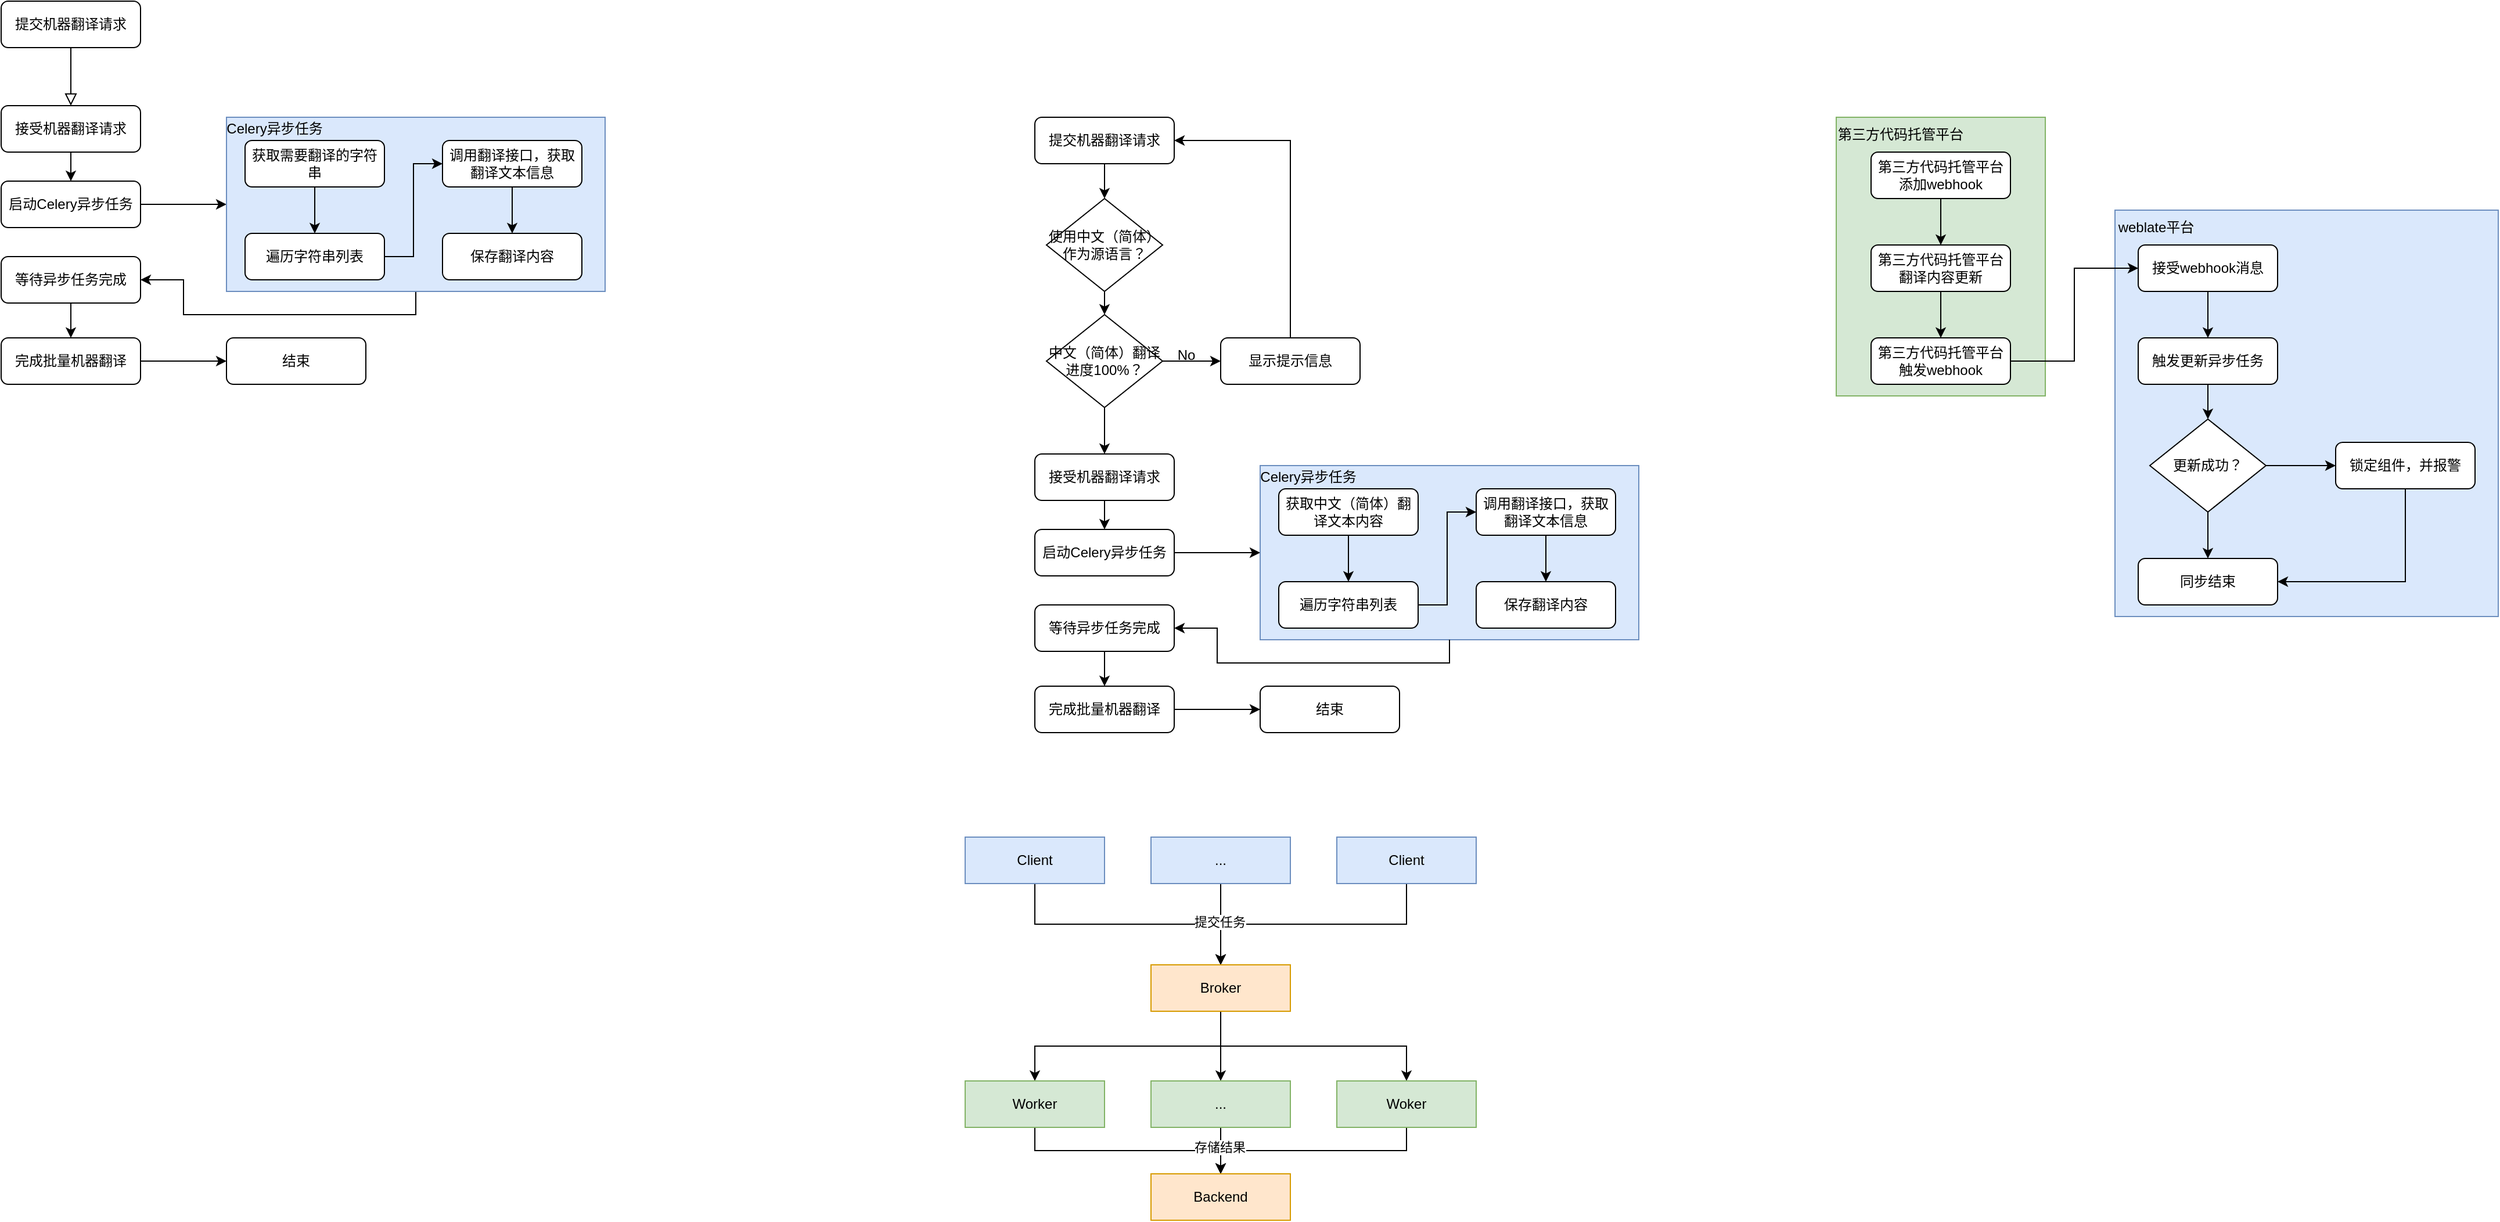 <mxfile version="21.2.2" type="github">
  <diagram id="C5RBs43oDa-KdzZeNtuy" name="Page-1">
    <mxGraphModel dx="1434" dy="750" grid="1" gridSize="10" guides="1" tooltips="1" connect="1" arrows="1" fold="1" page="1" pageScale="1" pageWidth="827" pageHeight="1169" math="0" shadow="0">
      <root>
        <mxCell id="WIyWlLk6GJQsqaUBKTNV-0" />
        <mxCell id="WIyWlLk6GJQsqaUBKTNV-1" parent="WIyWlLk6GJQsqaUBKTNV-0" />
        <mxCell id="vWsim1BH9OkrU2xUrlqa-159" value="" style="rounded=0;whiteSpace=wrap;html=1;fillColor=#dae8fc;strokeColor=#6c8ebf;" vertex="1" parent="WIyWlLk6GJQsqaUBKTNV-1">
          <mxGeometry x="1980" y="260" width="330" height="350" as="geometry" />
        </mxCell>
        <mxCell id="vWsim1BH9OkrU2xUrlqa-157" value="" style="rounded=0;whiteSpace=wrap;html=1;fillColor=#d5e8d4;strokeColor=#82b366;" vertex="1" parent="WIyWlLk6GJQsqaUBKTNV-1">
          <mxGeometry x="1740" y="180" width="180" height="240" as="geometry" />
        </mxCell>
        <mxCell id="vWsim1BH9OkrU2xUrlqa-30" style="edgeStyle=orthogonalEdgeStyle;rounded=0;orthogonalLoop=1;jettySize=auto;html=1;exitX=0.5;exitY=1;exitDx=0;exitDy=0;entryX=1;entryY=0.5;entryDx=0;entryDy=0;" edge="1" parent="WIyWlLk6GJQsqaUBKTNV-1" source="vWsim1BH9OkrU2xUrlqa-25" target="vWsim1BH9OkrU2xUrlqa-28">
          <mxGeometry relative="1" as="geometry" />
        </mxCell>
        <mxCell id="vWsim1BH9OkrU2xUrlqa-0" value="" style="rounded=0;html=1;jettySize=auto;orthogonalLoop=1;fontSize=11;endArrow=block;endFill=0;endSize=8;strokeWidth=1;shadow=0;labelBackgroundColor=none;edgeStyle=orthogonalEdgeStyle;" edge="1" parent="WIyWlLk6GJQsqaUBKTNV-1" source="vWsim1BH9OkrU2xUrlqa-1">
          <mxGeometry relative="1" as="geometry">
            <mxPoint x="220" y="170" as="targetPoint" />
          </mxGeometry>
        </mxCell>
        <mxCell id="vWsim1BH9OkrU2xUrlqa-1" value="提交机器翻译请求" style="rounded=1;whiteSpace=wrap;html=1;fontSize=12;glass=0;strokeWidth=1;shadow=0;" vertex="1" parent="WIyWlLk6GJQsqaUBKTNV-1">
          <mxGeometry x="160" y="80" width="120" height="40" as="geometry" />
        </mxCell>
        <mxCell id="vWsim1BH9OkrU2xUrlqa-32" style="edgeStyle=orthogonalEdgeStyle;rounded=0;orthogonalLoop=1;jettySize=auto;html=1;exitX=0.5;exitY=1;exitDx=0;exitDy=0;entryX=0.5;entryY=0;entryDx=0;entryDy=0;" edge="1" parent="WIyWlLk6GJQsqaUBKTNV-1" source="vWsim1BH9OkrU2xUrlqa-15" target="vWsim1BH9OkrU2xUrlqa-23">
          <mxGeometry relative="1" as="geometry" />
        </mxCell>
        <mxCell id="vWsim1BH9OkrU2xUrlqa-15" value="接受机器翻译请求" style="rounded=1;whiteSpace=wrap;html=1;fontSize=12;glass=0;strokeWidth=1;shadow=0;" vertex="1" parent="WIyWlLk6GJQsqaUBKTNV-1">
          <mxGeometry x="160" y="170" width="120" height="40" as="geometry" />
        </mxCell>
        <mxCell id="vWsim1BH9OkrU2xUrlqa-27" style="edgeStyle=orthogonalEdgeStyle;rounded=0;orthogonalLoop=1;jettySize=auto;html=1;exitX=1;exitY=0.5;exitDx=0;exitDy=0;entryX=0;entryY=0.5;entryDx=0;entryDy=0;" edge="1" parent="WIyWlLk6GJQsqaUBKTNV-1" source="vWsim1BH9OkrU2xUrlqa-23" target="vWsim1BH9OkrU2xUrlqa-25">
          <mxGeometry relative="1" as="geometry" />
        </mxCell>
        <mxCell id="vWsim1BH9OkrU2xUrlqa-23" value="启动Celery异步任务" style="rounded=1;whiteSpace=wrap;html=1;fontSize=12;glass=0;strokeWidth=1;shadow=0;" vertex="1" parent="WIyWlLk6GJQsqaUBKTNV-1">
          <mxGeometry x="160" y="235" width="120" height="40" as="geometry" />
        </mxCell>
        <mxCell id="vWsim1BH9OkrU2xUrlqa-31" style="edgeStyle=orthogonalEdgeStyle;rounded=0;orthogonalLoop=1;jettySize=auto;html=1;exitX=0.5;exitY=1;exitDx=0;exitDy=0;entryX=0.5;entryY=0;entryDx=0;entryDy=0;" edge="1" parent="WIyWlLk6GJQsqaUBKTNV-1" source="vWsim1BH9OkrU2xUrlqa-28" target="vWsim1BH9OkrU2xUrlqa-29">
          <mxGeometry relative="1" as="geometry" />
        </mxCell>
        <mxCell id="vWsim1BH9OkrU2xUrlqa-28" value="等待异步任务完成" style="rounded=1;whiteSpace=wrap;html=1;fontSize=12;glass=0;strokeWidth=1;shadow=0;" vertex="1" parent="WIyWlLk6GJQsqaUBKTNV-1">
          <mxGeometry x="160" y="300" width="120" height="40" as="geometry" />
        </mxCell>
        <mxCell id="vWsim1BH9OkrU2xUrlqa-35" style="edgeStyle=orthogonalEdgeStyle;rounded=0;orthogonalLoop=1;jettySize=auto;html=1;exitX=1;exitY=0.5;exitDx=0;exitDy=0;entryX=0;entryY=0.5;entryDx=0;entryDy=0;" edge="1" parent="WIyWlLk6GJQsqaUBKTNV-1" source="vWsim1BH9OkrU2xUrlqa-29" target="vWsim1BH9OkrU2xUrlqa-33">
          <mxGeometry relative="1" as="geometry" />
        </mxCell>
        <mxCell id="vWsim1BH9OkrU2xUrlqa-29" value="完成批量机器翻译" style="rounded=1;whiteSpace=wrap;html=1;fontSize=12;glass=0;strokeWidth=1;shadow=0;" vertex="1" parent="WIyWlLk6GJQsqaUBKTNV-1">
          <mxGeometry x="160" y="370" width="120" height="40" as="geometry" />
        </mxCell>
        <mxCell id="vWsim1BH9OkrU2xUrlqa-33" value="结束" style="rounded=1;whiteSpace=wrap;html=1;fontSize=12;glass=0;strokeWidth=1;shadow=0;" vertex="1" parent="WIyWlLk6GJQsqaUBKTNV-1">
          <mxGeometry x="354" y="370" width="120" height="40" as="geometry" />
        </mxCell>
        <mxCell id="vWsim1BH9OkrU2xUrlqa-72" value="" style="group" vertex="1" connectable="0" parent="WIyWlLk6GJQsqaUBKTNV-1">
          <mxGeometry x="340" y="175" width="340" height="155" as="geometry" />
        </mxCell>
        <mxCell id="vWsim1BH9OkrU2xUrlqa-25" value="" style="rounded=0;whiteSpace=wrap;html=1;fillColor=#dae8fc;strokeColor=#6c8ebf;" vertex="1" parent="vWsim1BH9OkrU2xUrlqa-72">
          <mxGeometry x="14" y="5" width="326" height="150" as="geometry" />
        </mxCell>
        <mxCell id="vWsim1BH9OkrU2xUrlqa-24" value="" style="group" vertex="1" connectable="0" parent="vWsim1BH9OkrU2xUrlqa-72">
          <mxGeometry x="30" y="25" width="290" height="120" as="geometry" />
        </mxCell>
        <mxCell id="vWsim1BH9OkrU2xUrlqa-16" value="获取需要翻译的字符串" style="rounded=1;whiteSpace=wrap;html=1;fontSize=12;glass=0;strokeWidth=1;shadow=0;" vertex="1" parent="vWsim1BH9OkrU2xUrlqa-24">
          <mxGeometry width="120" height="40" as="geometry" />
        </mxCell>
        <mxCell id="vWsim1BH9OkrU2xUrlqa-17" value="遍历字符串列表" style="rounded=1;whiteSpace=wrap;html=1;fontSize=12;glass=0;strokeWidth=1;shadow=0;" vertex="1" parent="vWsim1BH9OkrU2xUrlqa-24">
          <mxGeometry y="80" width="120" height="40" as="geometry" />
        </mxCell>
        <mxCell id="vWsim1BH9OkrU2xUrlqa-20" style="edgeStyle=orthogonalEdgeStyle;rounded=0;orthogonalLoop=1;jettySize=auto;html=1;exitX=0.5;exitY=1;exitDx=0;exitDy=0;entryX=0.5;entryY=0;entryDx=0;entryDy=0;" edge="1" parent="vWsim1BH9OkrU2xUrlqa-24" source="vWsim1BH9OkrU2xUrlqa-16" target="vWsim1BH9OkrU2xUrlqa-17">
          <mxGeometry relative="1" as="geometry" />
        </mxCell>
        <mxCell id="vWsim1BH9OkrU2xUrlqa-18" value="调用翻译接口，获取翻译文本信息" style="rounded=1;whiteSpace=wrap;html=1;fontSize=12;glass=0;strokeWidth=1;shadow=0;" vertex="1" parent="vWsim1BH9OkrU2xUrlqa-24">
          <mxGeometry x="170" width="120" height="40" as="geometry" />
        </mxCell>
        <mxCell id="vWsim1BH9OkrU2xUrlqa-21" style="edgeStyle=orthogonalEdgeStyle;rounded=0;orthogonalLoop=1;jettySize=auto;html=1;exitX=1;exitY=0.5;exitDx=0;exitDy=0;entryX=0;entryY=0.5;entryDx=0;entryDy=0;" edge="1" parent="vWsim1BH9OkrU2xUrlqa-24" source="vWsim1BH9OkrU2xUrlqa-17" target="vWsim1BH9OkrU2xUrlqa-18">
          <mxGeometry relative="1" as="geometry" />
        </mxCell>
        <mxCell id="vWsim1BH9OkrU2xUrlqa-19" value="保存翻译内容" style="rounded=1;whiteSpace=wrap;html=1;fontSize=12;glass=0;strokeWidth=1;shadow=0;" vertex="1" parent="vWsim1BH9OkrU2xUrlqa-24">
          <mxGeometry x="170" y="80" width="120" height="40" as="geometry" />
        </mxCell>
        <mxCell id="vWsim1BH9OkrU2xUrlqa-22" style="edgeStyle=orthogonalEdgeStyle;rounded=0;orthogonalLoop=1;jettySize=auto;html=1;exitX=0.5;exitY=1;exitDx=0;exitDy=0;entryX=0.5;entryY=0;entryDx=0;entryDy=0;" edge="1" parent="vWsim1BH9OkrU2xUrlqa-24" source="vWsim1BH9OkrU2xUrlqa-18" target="vWsim1BH9OkrU2xUrlqa-19">
          <mxGeometry relative="1" as="geometry" />
        </mxCell>
        <mxCell id="vWsim1BH9OkrU2xUrlqa-26" value="Celery异步任务" style="text;html=1;align=center;verticalAlign=middle;resizable=0;points=[];autosize=1;strokeColor=none;fillColor=none;" vertex="1" parent="vWsim1BH9OkrU2xUrlqa-72">
          <mxGeometry width="110" height="30" as="geometry" />
        </mxCell>
        <mxCell id="vWsim1BH9OkrU2xUrlqa-117" value="" style="group" vertex="1" connectable="0" parent="WIyWlLk6GJQsqaUBKTNV-1">
          <mxGeometry x="1050" y="180" width="520" height="530" as="geometry" />
        </mxCell>
        <mxCell id="vWsim1BH9OkrU2xUrlqa-87" value="提交机器翻译请求" style="rounded=1;whiteSpace=wrap;html=1;fontSize=12;glass=0;strokeWidth=1;shadow=0;" vertex="1" parent="vWsim1BH9OkrU2xUrlqa-117">
          <mxGeometry width="120" height="40" as="geometry" />
        </mxCell>
        <mxCell id="vWsim1BH9OkrU2xUrlqa-89" value="接受机器翻译请求" style="rounded=1;whiteSpace=wrap;html=1;fontSize=12;glass=0;strokeWidth=1;shadow=0;" vertex="1" parent="vWsim1BH9OkrU2xUrlqa-117">
          <mxGeometry y="290" width="120" height="40" as="geometry" />
        </mxCell>
        <mxCell id="vWsim1BH9OkrU2xUrlqa-91" value="启动Celery异步任务" style="rounded=1;whiteSpace=wrap;html=1;fontSize=12;glass=0;strokeWidth=1;shadow=0;" vertex="1" parent="vWsim1BH9OkrU2xUrlqa-117">
          <mxGeometry y="355" width="120" height="40" as="geometry" />
        </mxCell>
        <mxCell id="vWsim1BH9OkrU2xUrlqa-88" style="edgeStyle=orthogonalEdgeStyle;rounded=0;orthogonalLoop=1;jettySize=auto;html=1;exitX=0.5;exitY=1;exitDx=0;exitDy=0;entryX=0.5;entryY=0;entryDx=0;entryDy=0;" edge="1" parent="vWsim1BH9OkrU2xUrlqa-117" source="vWsim1BH9OkrU2xUrlqa-89" target="vWsim1BH9OkrU2xUrlqa-91">
          <mxGeometry relative="1" as="geometry" />
        </mxCell>
        <mxCell id="vWsim1BH9OkrU2xUrlqa-93" value="等待异步任务完成" style="rounded=1;whiteSpace=wrap;html=1;fontSize=12;glass=0;strokeWidth=1;shadow=0;" vertex="1" parent="vWsim1BH9OkrU2xUrlqa-117">
          <mxGeometry y="420" width="120" height="40" as="geometry" />
        </mxCell>
        <mxCell id="vWsim1BH9OkrU2xUrlqa-95" value="完成批量机器翻译" style="rounded=1;whiteSpace=wrap;html=1;fontSize=12;glass=0;strokeWidth=1;shadow=0;" vertex="1" parent="vWsim1BH9OkrU2xUrlqa-117">
          <mxGeometry y="490" width="120" height="40" as="geometry" />
        </mxCell>
        <mxCell id="vWsim1BH9OkrU2xUrlqa-92" style="edgeStyle=orthogonalEdgeStyle;rounded=0;orthogonalLoop=1;jettySize=auto;html=1;exitX=0.5;exitY=1;exitDx=0;exitDy=0;entryX=0.5;entryY=0;entryDx=0;entryDy=0;" edge="1" parent="vWsim1BH9OkrU2xUrlqa-117" source="vWsim1BH9OkrU2xUrlqa-93" target="vWsim1BH9OkrU2xUrlqa-95">
          <mxGeometry relative="1" as="geometry" />
        </mxCell>
        <mxCell id="vWsim1BH9OkrU2xUrlqa-96" value="结束" style="rounded=1;whiteSpace=wrap;html=1;fontSize=12;glass=0;strokeWidth=1;shadow=0;" vertex="1" parent="vWsim1BH9OkrU2xUrlqa-117">
          <mxGeometry x="194" y="490" width="120" height="40" as="geometry" />
        </mxCell>
        <mxCell id="vWsim1BH9OkrU2xUrlqa-94" style="edgeStyle=orthogonalEdgeStyle;rounded=0;orthogonalLoop=1;jettySize=auto;html=1;exitX=1;exitY=0.5;exitDx=0;exitDy=0;entryX=0;entryY=0.5;entryDx=0;entryDy=0;" edge="1" parent="vWsim1BH9OkrU2xUrlqa-117" source="vWsim1BH9OkrU2xUrlqa-95" target="vWsim1BH9OkrU2xUrlqa-96">
          <mxGeometry relative="1" as="geometry" />
        </mxCell>
        <mxCell id="vWsim1BH9OkrU2xUrlqa-98" value="使用中文（简体）作为源语言？" style="rhombus;whiteSpace=wrap;html=1;" vertex="1" parent="vWsim1BH9OkrU2xUrlqa-117">
          <mxGeometry x="10" y="70" width="100" height="80" as="geometry" />
        </mxCell>
        <mxCell id="vWsim1BH9OkrU2xUrlqa-86" style="edgeStyle=orthogonalEdgeStyle;rounded=0;orthogonalLoop=1;jettySize=auto;html=1;exitX=0.5;exitY=1;exitDx=0;exitDy=0;entryX=0.5;entryY=0;entryDx=0;entryDy=0;" edge="1" parent="vWsim1BH9OkrU2xUrlqa-117" source="vWsim1BH9OkrU2xUrlqa-87" target="vWsim1BH9OkrU2xUrlqa-98">
          <mxGeometry relative="1" as="geometry" />
        </mxCell>
        <mxCell id="vWsim1BH9OkrU2xUrlqa-100" style="edgeStyle=orthogonalEdgeStyle;rounded=0;orthogonalLoop=1;jettySize=auto;html=1;exitX=0.5;exitY=1;exitDx=0;exitDy=0;entryX=0.5;entryY=0;entryDx=0;entryDy=0;" edge="1" parent="vWsim1BH9OkrU2xUrlqa-117" source="vWsim1BH9OkrU2xUrlqa-101" target="vWsim1BH9OkrU2xUrlqa-89">
          <mxGeometry relative="1" as="geometry" />
        </mxCell>
        <mxCell id="vWsim1BH9OkrU2xUrlqa-101" value="中文（简体）翻译进度100%？" style="rhombus;whiteSpace=wrap;html=1;" vertex="1" parent="vWsim1BH9OkrU2xUrlqa-117">
          <mxGeometry x="10" y="170" width="100" height="80" as="geometry" />
        </mxCell>
        <mxCell id="vWsim1BH9OkrU2xUrlqa-97" style="edgeStyle=orthogonalEdgeStyle;rounded=0;orthogonalLoop=1;jettySize=auto;html=1;exitX=0.5;exitY=1;exitDx=0;exitDy=0;entryX=0.5;entryY=0;entryDx=0;entryDy=0;" edge="1" parent="vWsim1BH9OkrU2xUrlqa-117" source="vWsim1BH9OkrU2xUrlqa-98" target="vWsim1BH9OkrU2xUrlqa-101">
          <mxGeometry relative="1" as="geometry" />
        </mxCell>
        <mxCell id="vWsim1BH9OkrU2xUrlqa-102" style="edgeStyle=orthogonalEdgeStyle;rounded=0;orthogonalLoop=1;jettySize=auto;html=1;exitX=0.5;exitY=0;exitDx=0;exitDy=0;entryX=1;entryY=0.5;entryDx=0;entryDy=0;" edge="1" parent="vWsim1BH9OkrU2xUrlqa-117" source="vWsim1BH9OkrU2xUrlqa-103" target="vWsim1BH9OkrU2xUrlqa-87">
          <mxGeometry relative="1" as="geometry" />
        </mxCell>
        <mxCell id="vWsim1BH9OkrU2xUrlqa-103" value="显示提示信息" style="rounded=1;whiteSpace=wrap;html=1;fontSize=12;glass=0;strokeWidth=1;shadow=0;" vertex="1" parent="vWsim1BH9OkrU2xUrlqa-117">
          <mxGeometry x="160" y="190" width="120" height="40" as="geometry" />
        </mxCell>
        <mxCell id="vWsim1BH9OkrU2xUrlqa-99" style="edgeStyle=orthogonalEdgeStyle;rounded=0;orthogonalLoop=1;jettySize=auto;html=1;exitX=1;exitY=0.5;exitDx=0;exitDy=0;entryX=0;entryY=0.5;entryDx=0;entryDy=0;" edge="1" parent="vWsim1BH9OkrU2xUrlqa-117" source="vWsim1BH9OkrU2xUrlqa-101" target="vWsim1BH9OkrU2xUrlqa-103">
          <mxGeometry relative="1" as="geometry" />
        </mxCell>
        <mxCell id="vWsim1BH9OkrU2xUrlqa-104" value="No" style="text;html=1;align=center;verticalAlign=middle;resizable=0;points=[];autosize=1;strokeColor=none;fillColor=none;" vertex="1" parent="vWsim1BH9OkrU2xUrlqa-117">
          <mxGeometry x="110" y="190" width="40" height="30" as="geometry" />
        </mxCell>
        <mxCell id="vWsim1BH9OkrU2xUrlqa-105" value="" style="group" vertex="1" connectable="0" parent="vWsim1BH9OkrU2xUrlqa-117">
          <mxGeometry x="180" y="295" width="340" height="155" as="geometry" />
        </mxCell>
        <mxCell id="vWsim1BH9OkrU2xUrlqa-106" value="" style="rounded=0;whiteSpace=wrap;html=1;fillColor=#dae8fc;strokeColor=#6c8ebf;" vertex="1" parent="vWsim1BH9OkrU2xUrlqa-105">
          <mxGeometry x="14" y="5" width="326" height="150" as="geometry" />
        </mxCell>
        <mxCell id="vWsim1BH9OkrU2xUrlqa-107" value="" style="group" vertex="1" connectable="0" parent="vWsim1BH9OkrU2xUrlqa-105">
          <mxGeometry x="30" y="25" width="290" height="120" as="geometry" />
        </mxCell>
        <mxCell id="vWsim1BH9OkrU2xUrlqa-108" value="获取中文（简体）翻译文本内容" style="rounded=1;whiteSpace=wrap;html=1;fontSize=12;glass=0;strokeWidth=1;shadow=0;" vertex="1" parent="vWsim1BH9OkrU2xUrlqa-107">
          <mxGeometry width="120" height="40" as="geometry" />
        </mxCell>
        <mxCell id="vWsim1BH9OkrU2xUrlqa-109" value="遍历字符串列表" style="rounded=1;whiteSpace=wrap;html=1;fontSize=12;glass=0;strokeWidth=1;shadow=0;" vertex="1" parent="vWsim1BH9OkrU2xUrlqa-107">
          <mxGeometry y="80" width="120" height="40" as="geometry" />
        </mxCell>
        <mxCell id="vWsim1BH9OkrU2xUrlqa-110" style="edgeStyle=orthogonalEdgeStyle;rounded=0;orthogonalLoop=1;jettySize=auto;html=1;exitX=0.5;exitY=1;exitDx=0;exitDy=0;entryX=0.5;entryY=0;entryDx=0;entryDy=0;" edge="1" parent="vWsim1BH9OkrU2xUrlqa-107" source="vWsim1BH9OkrU2xUrlqa-108" target="vWsim1BH9OkrU2xUrlqa-109">
          <mxGeometry relative="1" as="geometry" />
        </mxCell>
        <mxCell id="vWsim1BH9OkrU2xUrlqa-111" value="调用翻译接口，获取翻译文本信息" style="rounded=1;whiteSpace=wrap;html=1;fontSize=12;glass=0;strokeWidth=1;shadow=0;" vertex="1" parent="vWsim1BH9OkrU2xUrlqa-107">
          <mxGeometry x="170" width="120" height="40" as="geometry" />
        </mxCell>
        <mxCell id="vWsim1BH9OkrU2xUrlqa-112" style="edgeStyle=orthogonalEdgeStyle;rounded=0;orthogonalLoop=1;jettySize=auto;html=1;exitX=1;exitY=0.5;exitDx=0;exitDy=0;entryX=0;entryY=0.5;entryDx=0;entryDy=0;" edge="1" parent="vWsim1BH9OkrU2xUrlqa-107" source="vWsim1BH9OkrU2xUrlqa-109" target="vWsim1BH9OkrU2xUrlqa-111">
          <mxGeometry relative="1" as="geometry" />
        </mxCell>
        <mxCell id="vWsim1BH9OkrU2xUrlqa-113" value="保存翻译内容" style="rounded=1;whiteSpace=wrap;html=1;fontSize=12;glass=0;strokeWidth=1;shadow=0;" vertex="1" parent="vWsim1BH9OkrU2xUrlqa-107">
          <mxGeometry x="170" y="80" width="120" height="40" as="geometry" />
        </mxCell>
        <mxCell id="vWsim1BH9OkrU2xUrlqa-114" style="edgeStyle=orthogonalEdgeStyle;rounded=0;orthogonalLoop=1;jettySize=auto;html=1;exitX=0.5;exitY=1;exitDx=0;exitDy=0;entryX=0.5;entryY=0;entryDx=0;entryDy=0;" edge="1" parent="vWsim1BH9OkrU2xUrlqa-107" source="vWsim1BH9OkrU2xUrlqa-111" target="vWsim1BH9OkrU2xUrlqa-113">
          <mxGeometry relative="1" as="geometry" />
        </mxCell>
        <mxCell id="vWsim1BH9OkrU2xUrlqa-115" value="Celery异步任务" style="text;html=1;align=center;verticalAlign=middle;resizable=0;points=[];autosize=1;strokeColor=none;fillColor=none;" vertex="1" parent="vWsim1BH9OkrU2xUrlqa-105">
          <mxGeometry width="110" height="30" as="geometry" />
        </mxCell>
        <mxCell id="vWsim1BH9OkrU2xUrlqa-90" style="edgeStyle=orthogonalEdgeStyle;rounded=0;orthogonalLoop=1;jettySize=auto;html=1;exitX=1;exitY=0.5;exitDx=0;exitDy=0;entryX=0;entryY=0.5;entryDx=0;entryDy=0;" edge="1" parent="vWsim1BH9OkrU2xUrlqa-117" source="vWsim1BH9OkrU2xUrlqa-91" target="vWsim1BH9OkrU2xUrlqa-106">
          <mxGeometry relative="1" as="geometry" />
        </mxCell>
        <mxCell id="vWsim1BH9OkrU2xUrlqa-116" style="edgeStyle=orthogonalEdgeStyle;rounded=0;orthogonalLoop=1;jettySize=auto;html=1;exitX=0.5;exitY=1;exitDx=0;exitDy=0;entryX=1;entryY=0.5;entryDx=0;entryDy=0;" edge="1" parent="vWsim1BH9OkrU2xUrlqa-117" source="vWsim1BH9OkrU2xUrlqa-106" target="vWsim1BH9OkrU2xUrlqa-93">
          <mxGeometry relative="1" as="geometry" />
        </mxCell>
        <mxCell id="vWsim1BH9OkrU2xUrlqa-127" style="edgeStyle=orthogonalEdgeStyle;rounded=0;orthogonalLoop=1;jettySize=auto;html=1;exitX=0.5;exitY=1;exitDx=0;exitDy=0;entryX=0.5;entryY=0;entryDx=0;entryDy=0;" edge="1" parent="WIyWlLk6GJQsqaUBKTNV-1" source="vWsim1BH9OkrU2xUrlqa-118" target="vWsim1BH9OkrU2xUrlqa-122">
          <mxGeometry relative="1" as="geometry" />
        </mxCell>
        <mxCell id="vWsim1BH9OkrU2xUrlqa-118" value="Client" style="rounded=0;whiteSpace=wrap;html=1;fillColor=#dae8fc;strokeColor=#6c8ebf;" vertex="1" parent="WIyWlLk6GJQsqaUBKTNV-1">
          <mxGeometry x="990" y="800" width="120" height="40" as="geometry" />
        </mxCell>
        <mxCell id="vWsim1BH9OkrU2xUrlqa-128" style="edgeStyle=orthogonalEdgeStyle;rounded=0;orthogonalLoop=1;jettySize=auto;html=1;exitX=0.5;exitY=1;exitDx=0;exitDy=0;" edge="1" parent="WIyWlLk6GJQsqaUBKTNV-1" source="vWsim1BH9OkrU2xUrlqa-120">
          <mxGeometry relative="1" as="geometry">
            <mxPoint x="1210" y="910" as="targetPoint" />
          </mxGeometry>
        </mxCell>
        <mxCell id="vWsim1BH9OkrU2xUrlqa-120" value="..." style="rounded=0;whiteSpace=wrap;html=1;fillColor=#dae8fc;strokeColor=#6c8ebf;" vertex="1" parent="WIyWlLk6GJQsqaUBKTNV-1">
          <mxGeometry x="1150" y="800" width="120" height="40" as="geometry" />
        </mxCell>
        <mxCell id="vWsim1BH9OkrU2xUrlqa-129" style="edgeStyle=orthogonalEdgeStyle;rounded=0;orthogonalLoop=1;jettySize=auto;html=1;exitX=0.5;exitY=1;exitDx=0;exitDy=0;entryX=0.5;entryY=0;entryDx=0;entryDy=0;" edge="1" parent="WIyWlLk6GJQsqaUBKTNV-1" source="vWsim1BH9OkrU2xUrlqa-121" target="vWsim1BH9OkrU2xUrlqa-122">
          <mxGeometry relative="1" as="geometry" />
        </mxCell>
        <mxCell id="vWsim1BH9OkrU2xUrlqa-130" value="提交任务" style="edgeLabel;html=1;align=center;verticalAlign=middle;resizable=0;points=[];" vertex="1" connectable="0" parent="vWsim1BH9OkrU2xUrlqa-129">
          <mxGeometry x="0.696" y="-2" relative="1" as="geometry">
            <mxPoint x="1" y="-2" as="offset" />
          </mxGeometry>
        </mxCell>
        <mxCell id="vWsim1BH9OkrU2xUrlqa-121" value="Client" style="rounded=0;whiteSpace=wrap;html=1;fillColor=#dae8fc;strokeColor=#6c8ebf;" vertex="1" parent="WIyWlLk6GJQsqaUBKTNV-1">
          <mxGeometry x="1310" y="800" width="120" height="40" as="geometry" />
        </mxCell>
        <mxCell id="vWsim1BH9OkrU2xUrlqa-131" style="edgeStyle=orthogonalEdgeStyle;rounded=0;orthogonalLoop=1;jettySize=auto;html=1;exitX=0.5;exitY=1;exitDx=0;exitDy=0;entryX=0.5;entryY=0;entryDx=0;entryDy=0;" edge="1" parent="WIyWlLk6GJQsqaUBKTNV-1" source="vWsim1BH9OkrU2xUrlqa-122" target="vWsim1BH9OkrU2xUrlqa-124">
          <mxGeometry relative="1" as="geometry" />
        </mxCell>
        <mxCell id="vWsim1BH9OkrU2xUrlqa-132" style="edgeStyle=orthogonalEdgeStyle;rounded=0;orthogonalLoop=1;jettySize=auto;html=1;exitX=0.5;exitY=1;exitDx=0;exitDy=0;entryX=0.5;entryY=0;entryDx=0;entryDy=0;" edge="1" parent="WIyWlLk6GJQsqaUBKTNV-1" source="vWsim1BH9OkrU2xUrlqa-122" target="vWsim1BH9OkrU2xUrlqa-123">
          <mxGeometry relative="1" as="geometry" />
        </mxCell>
        <mxCell id="vWsim1BH9OkrU2xUrlqa-133" style="edgeStyle=orthogonalEdgeStyle;rounded=0;orthogonalLoop=1;jettySize=auto;html=1;exitX=0.5;exitY=1;exitDx=0;exitDy=0;entryX=0.5;entryY=0;entryDx=0;entryDy=0;" edge="1" parent="WIyWlLk6GJQsqaUBKTNV-1" source="vWsim1BH9OkrU2xUrlqa-122" target="vWsim1BH9OkrU2xUrlqa-125">
          <mxGeometry relative="1" as="geometry" />
        </mxCell>
        <mxCell id="vWsim1BH9OkrU2xUrlqa-122" value="Broker" style="rounded=0;whiteSpace=wrap;html=1;fillColor=#ffe6cc;strokeColor=#d79b00;" vertex="1" parent="WIyWlLk6GJQsqaUBKTNV-1">
          <mxGeometry x="1150" y="910" width="120" height="40" as="geometry" />
        </mxCell>
        <mxCell id="vWsim1BH9OkrU2xUrlqa-137" style="edgeStyle=orthogonalEdgeStyle;rounded=0;orthogonalLoop=1;jettySize=auto;html=1;exitX=0.5;exitY=1;exitDx=0;exitDy=0;entryX=0.5;entryY=0;entryDx=0;entryDy=0;" edge="1" parent="WIyWlLk6GJQsqaUBKTNV-1" source="vWsim1BH9OkrU2xUrlqa-123" target="vWsim1BH9OkrU2xUrlqa-126">
          <mxGeometry relative="1" as="geometry" />
        </mxCell>
        <mxCell id="vWsim1BH9OkrU2xUrlqa-123" value="Worker" style="rounded=0;whiteSpace=wrap;html=1;fillColor=#d5e8d4;strokeColor=#82b366;" vertex="1" parent="WIyWlLk6GJQsqaUBKTNV-1">
          <mxGeometry x="990" y="1010" width="120" height="40" as="geometry" />
        </mxCell>
        <mxCell id="vWsim1BH9OkrU2xUrlqa-134" style="edgeStyle=orthogonalEdgeStyle;rounded=0;orthogonalLoop=1;jettySize=auto;html=1;exitX=0.5;exitY=1;exitDx=0;exitDy=0;entryX=0.5;entryY=0;entryDx=0;entryDy=0;" edge="1" parent="WIyWlLk6GJQsqaUBKTNV-1" source="vWsim1BH9OkrU2xUrlqa-124" target="vWsim1BH9OkrU2xUrlqa-126">
          <mxGeometry relative="1" as="geometry" />
        </mxCell>
        <mxCell id="vWsim1BH9OkrU2xUrlqa-124" value="..." style="rounded=0;whiteSpace=wrap;html=1;fillColor=#d5e8d4;strokeColor=#82b366;" vertex="1" parent="WIyWlLk6GJQsqaUBKTNV-1">
          <mxGeometry x="1150" y="1010" width="120" height="40" as="geometry" />
        </mxCell>
        <mxCell id="vWsim1BH9OkrU2xUrlqa-135" style="edgeStyle=orthogonalEdgeStyle;rounded=0;orthogonalLoop=1;jettySize=auto;html=1;exitX=0.5;exitY=1;exitDx=0;exitDy=0;" edge="1" parent="WIyWlLk6GJQsqaUBKTNV-1" source="vWsim1BH9OkrU2xUrlqa-125" target="vWsim1BH9OkrU2xUrlqa-126">
          <mxGeometry relative="1" as="geometry" />
        </mxCell>
        <mxCell id="vWsim1BH9OkrU2xUrlqa-138" value="存储结果" style="edgeLabel;html=1;align=center;verticalAlign=middle;resizable=0;points=[];" vertex="1" connectable="0" parent="vWsim1BH9OkrU2xUrlqa-135">
          <mxGeometry x="0.8" y="-3" relative="1" as="geometry">
            <mxPoint x="2" y="-3" as="offset" />
          </mxGeometry>
        </mxCell>
        <mxCell id="vWsim1BH9OkrU2xUrlqa-125" value="Woker" style="rounded=0;whiteSpace=wrap;html=1;fillColor=#d5e8d4;strokeColor=#82b366;" vertex="1" parent="WIyWlLk6GJQsqaUBKTNV-1">
          <mxGeometry x="1310" y="1010" width="120" height="40" as="geometry" />
        </mxCell>
        <mxCell id="vWsim1BH9OkrU2xUrlqa-126" value="Backend" style="rounded=0;whiteSpace=wrap;html=1;fillColor=#ffe6cc;strokeColor=#d79b00;" vertex="1" parent="WIyWlLk6GJQsqaUBKTNV-1">
          <mxGeometry x="1150" y="1090" width="120" height="40" as="geometry" />
        </mxCell>
        <mxCell id="vWsim1BH9OkrU2xUrlqa-143" style="edgeStyle=orthogonalEdgeStyle;rounded=0;orthogonalLoop=1;jettySize=auto;html=1;exitX=0.5;exitY=1;exitDx=0;exitDy=0;entryX=0.5;entryY=0;entryDx=0;entryDy=0;" edge="1" parent="WIyWlLk6GJQsqaUBKTNV-1" source="vWsim1BH9OkrU2xUrlqa-140" target="vWsim1BH9OkrU2xUrlqa-141">
          <mxGeometry relative="1" as="geometry" />
        </mxCell>
        <mxCell id="vWsim1BH9OkrU2xUrlqa-140" value="第三方代码托管平台添加webhook" style="rounded=1;whiteSpace=wrap;html=1;fontSize=12;glass=0;strokeWidth=1;shadow=0;" vertex="1" parent="WIyWlLk6GJQsqaUBKTNV-1">
          <mxGeometry x="1770" y="210" width="120" height="40" as="geometry" />
        </mxCell>
        <mxCell id="vWsim1BH9OkrU2xUrlqa-144" style="edgeStyle=orthogonalEdgeStyle;rounded=0;orthogonalLoop=1;jettySize=auto;html=1;exitX=0.5;exitY=1;exitDx=0;exitDy=0;entryX=0.5;entryY=0;entryDx=0;entryDy=0;" edge="1" parent="WIyWlLk6GJQsqaUBKTNV-1" source="vWsim1BH9OkrU2xUrlqa-141" target="vWsim1BH9OkrU2xUrlqa-142">
          <mxGeometry relative="1" as="geometry" />
        </mxCell>
        <mxCell id="vWsim1BH9OkrU2xUrlqa-141" value="第三方代码托管平台翻译内容更新" style="rounded=1;whiteSpace=wrap;html=1;fontSize=12;glass=0;strokeWidth=1;shadow=0;" vertex="1" parent="WIyWlLk6GJQsqaUBKTNV-1">
          <mxGeometry x="1770" y="290" width="120" height="40" as="geometry" />
        </mxCell>
        <mxCell id="vWsim1BH9OkrU2xUrlqa-151" style="edgeStyle=orthogonalEdgeStyle;rounded=0;orthogonalLoop=1;jettySize=auto;html=1;exitX=1;exitY=0.5;exitDx=0;exitDy=0;entryX=0;entryY=0.5;entryDx=0;entryDy=0;" edge="1" parent="WIyWlLk6GJQsqaUBKTNV-1" source="vWsim1BH9OkrU2xUrlqa-142" target="vWsim1BH9OkrU2xUrlqa-145">
          <mxGeometry relative="1" as="geometry" />
        </mxCell>
        <mxCell id="vWsim1BH9OkrU2xUrlqa-142" value="第三方代码托管平台触发webhook" style="rounded=1;whiteSpace=wrap;html=1;fontSize=12;glass=0;strokeWidth=1;shadow=0;" vertex="1" parent="WIyWlLk6GJQsqaUBKTNV-1">
          <mxGeometry x="1770" y="370" width="120" height="40" as="geometry" />
        </mxCell>
        <mxCell id="vWsim1BH9OkrU2xUrlqa-152" style="edgeStyle=orthogonalEdgeStyle;rounded=0;orthogonalLoop=1;jettySize=auto;html=1;exitX=0.5;exitY=1;exitDx=0;exitDy=0;entryX=0.5;entryY=0;entryDx=0;entryDy=0;" edge="1" parent="WIyWlLk6GJQsqaUBKTNV-1" source="vWsim1BH9OkrU2xUrlqa-145" target="vWsim1BH9OkrU2xUrlqa-146">
          <mxGeometry relative="1" as="geometry" />
        </mxCell>
        <mxCell id="vWsim1BH9OkrU2xUrlqa-145" value="接受webhook消息" style="rounded=1;whiteSpace=wrap;html=1;fontSize=12;glass=0;strokeWidth=1;shadow=0;" vertex="1" parent="WIyWlLk6GJQsqaUBKTNV-1">
          <mxGeometry x="2000" y="290" width="120" height="40" as="geometry" />
        </mxCell>
        <mxCell id="vWsim1BH9OkrU2xUrlqa-153" style="edgeStyle=orthogonalEdgeStyle;rounded=0;orthogonalLoop=1;jettySize=auto;html=1;exitX=0.5;exitY=1;exitDx=0;exitDy=0;" edge="1" parent="WIyWlLk6GJQsqaUBKTNV-1" source="vWsim1BH9OkrU2xUrlqa-146" target="vWsim1BH9OkrU2xUrlqa-148">
          <mxGeometry relative="1" as="geometry" />
        </mxCell>
        <mxCell id="vWsim1BH9OkrU2xUrlqa-146" value="触发更新异步任务" style="rounded=1;whiteSpace=wrap;html=1;fontSize=12;glass=0;strokeWidth=1;shadow=0;" vertex="1" parent="WIyWlLk6GJQsqaUBKTNV-1">
          <mxGeometry x="2000" y="370" width="120" height="40" as="geometry" />
        </mxCell>
        <mxCell id="vWsim1BH9OkrU2xUrlqa-154" style="edgeStyle=orthogonalEdgeStyle;rounded=0;orthogonalLoop=1;jettySize=auto;html=1;exitX=0.5;exitY=1;exitDx=0;exitDy=0;entryX=0.5;entryY=0;entryDx=0;entryDy=0;" edge="1" parent="WIyWlLk6GJQsqaUBKTNV-1" source="vWsim1BH9OkrU2xUrlqa-148" target="vWsim1BH9OkrU2xUrlqa-149">
          <mxGeometry relative="1" as="geometry" />
        </mxCell>
        <mxCell id="vWsim1BH9OkrU2xUrlqa-155" style="edgeStyle=orthogonalEdgeStyle;rounded=0;orthogonalLoop=1;jettySize=auto;html=1;exitX=1;exitY=0.5;exitDx=0;exitDy=0;entryX=0;entryY=0.5;entryDx=0;entryDy=0;" edge="1" parent="WIyWlLk6GJQsqaUBKTNV-1" source="vWsim1BH9OkrU2xUrlqa-148" target="vWsim1BH9OkrU2xUrlqa-150">
          <mxGeometry relative="1" as="geometry" />
        </mxCell>
        <mxCell id="vWsim1BH9OkrU2xUrlqa-148" value="更新成功？" style="rhombus;whiteSpace=wrap;html=1;" vertex="1" parent="WIyWlLk6GJQsqaUBKTNV-1">
          <mxGeometry x="2010" y="440" width="100" height="80" as="geometry" />
        </mxCell>
        <mxCell id="vWsim1BH9OkrU2xUrlqa-149" value="同步结束" style="rounded=1;whiteSpace=wrap;html=1;fontSize=12;glass=0;strokeWidth=1;shadow=0;" vertex="1" parent="WIyWlLk6GJQsqaUBKTNV-1">
          <mxGeometry x="2000" y="560" width="120" height="40" as="geometry" />
        </mxCell>
        <mxCell id="vWsim1BH9OkrU2xUrlqa-156" style="edgeStyle=orthogonalEdgeStyle;rounded=0;orthogonalLoop=1;jettySize=auto;html=1;exitX=0.5;exitY=1;exitDx=0;exitDy=0;entryX=1;entryY=0.5;entryDx=0;entryDy=0;" edge="1" parent="WIyWlLk6GJQsqaUBKTNV-1" source="vWsim1BH9OkrU2xUrlqa-150" target="vWsim1BH9OkrU2xUrlqa-149">
          <mxGeometry relative="1" as="geometry" />
        </mxCell>
        <mxCell id="vWsim1BH9OkrU2xUrlqa-150" value="锁定组件，并报警" style="rounded=1;whiteSpace=wrap;html=1;fontSize=12;glass=0;strokeWidth=1;shadow=0;" vertex="1" parent="WIyWlLk6GJQsqaUBKTNV-1">
          <mxGeometry x="2170" y="460" width="120" height="40" as="geometry" />
        </mxCell>
        <mxCell id="vWsim1BH9OkrU2xUrlqa-158" value="第三方代码托管平台" style="text;html=1;align=center;verticalAlign=middle;resizable=0;points=[];autosize=1;strokeColor=none;fillColor=none;" vertex="1" parent="WIyWlLk6GJQsqaUBKTNV-1">
          <mxGeometry x="1730" y="180" width="130" height="30" as="geometry" />
        </mxCell>
        <mxCell id="vWsim1BH9OkrU2xUrlqa-160" value="weblate平台" style="text;html=1;align=center;verticalAlign=middle;resizable=0;points=[];autosize=1;strokeColor=none;fillColor=none;" vertex="1" parent="WIyWlLk6GJQsqaUBKTNV-1">
          <mxGeometry x="1970" y="260" width="90" height="30" as="geometry" />
        </mxCell>
      </root>
    </mxGraphModel>
  </diagram>
</mxfile>
